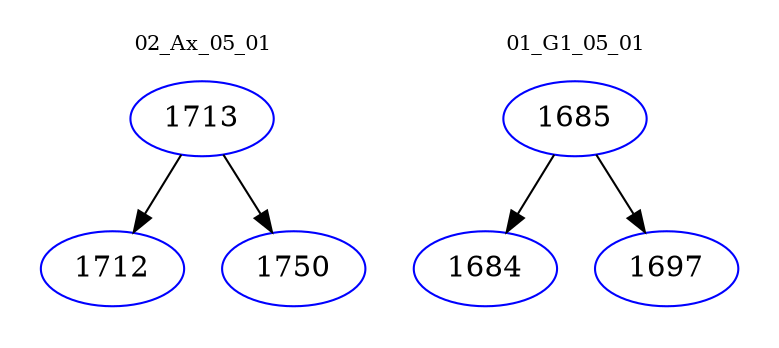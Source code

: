 digraph{
subgraph cluster_0 {
color = white
label = "02_Ax_05_01";
fontsize=10;
T0_1713 [label="1713", color="blue"]
T0_1713 -> T0_1712 [color="black"]
T0_1712 [label="1712", color="blue"]
T0_1713 -> T0_1750 [color="black"]
T0_1750 [label="1750", color="blue"]
}
subgraph cluster_1 {
color = white
label = "01_G1_05_01";
fontsize=10;
T1_1685 [label="1685", color="blue"]
T1_1685 -> T1_1684 [color="black"]
T1_1684 [label="1684", color="blue"]
T1_1685 -> T1_1697 [color="black"]
T1_1697 [label="1697", color="blue"]
}
}
